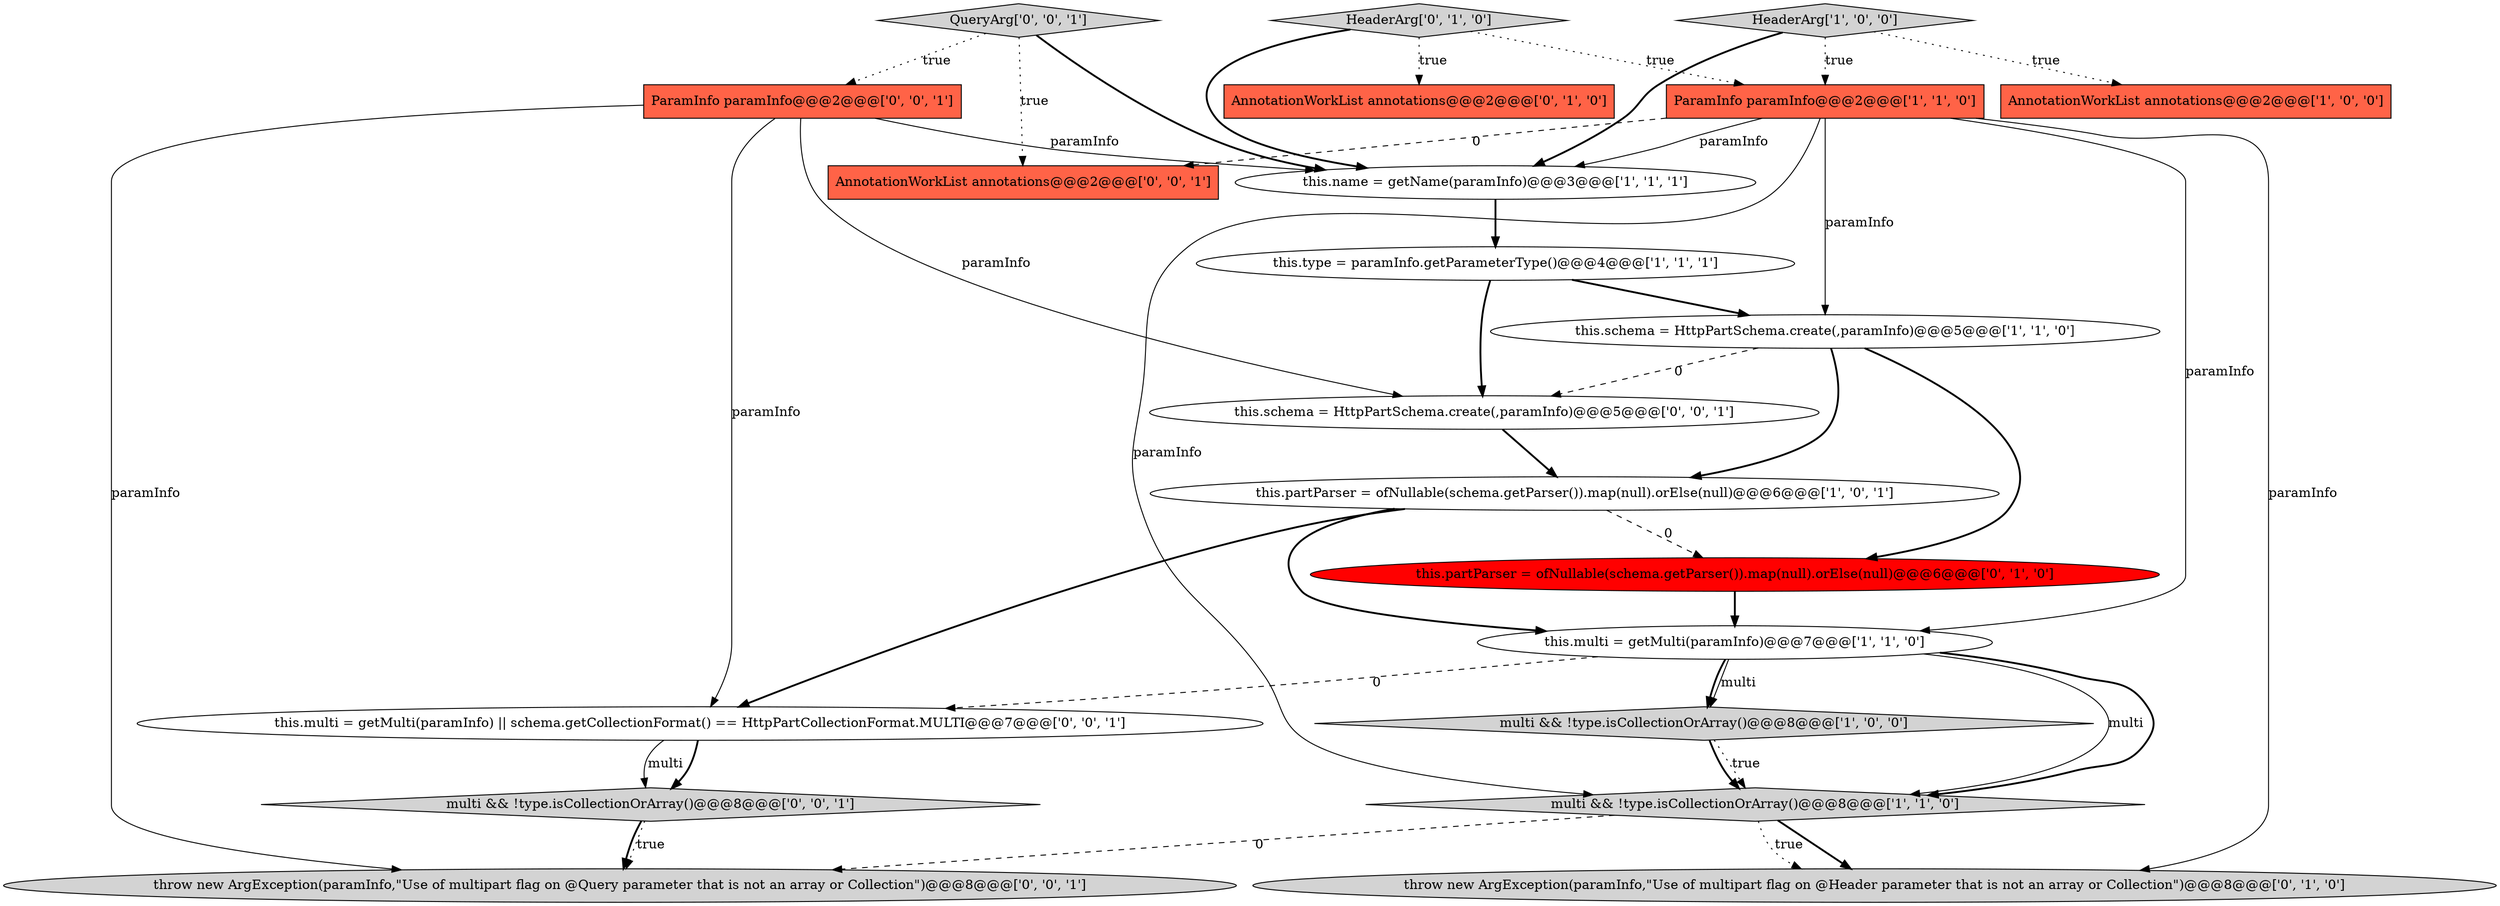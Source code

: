 digraph {
2 [style = filled, label = "this.type = paramInfo.getParameterType()@@@4@@@['1', '1', '1']", fillcolor = white, shape = ellipse image = "AAA0AAABBB1BBB"];
6 [style = filled, label = "HeaderArg['1', '0', '0']", fillcolor = lightgray, shape = diamond image = "AAA0AAABBB1BBB"];
1 [style = filled, label = "AnnotationWorkList annotations@@@2@@@['1', '0', '0']", fillcolor = tomato, shape = box image = "AAA0AAABBB1BBB"];
8 [style = filled, label = "multi && !type.isCollectionOrArray()@@@8@@@['1', '1', '0']", fillcolor = lightgray, shape = diamond image = "AAA0AAABBB1BBB"];
13 [style = filled, label = "HeaderArg['0', '1', '0']", fillcolor = lightgray, shape = diamond image = "AAA0AAABBB2BBB"];
15 [style = filled, label = "QueryArg['0', '0', '1']", fillcolor = lightgray, shape = diamond image = "AAA0AAABBB3BBB"];
10 [style = filled, label = "throw new ArgException(paramInfo,\"Use of multipart flag on @Header parameter that is not an array or Collection\")@@@8@@@['0', '1', '0']", fillcolor = lightgray, shape = ellipse image = "AAA0AAABBB2BBB"];
14 [style = filled, label = "this.multi = getMulti(paramInfo) || schema.getCollectionFormat() == HttpPartCollectionFormat.MULTI@@@7@@@['0', '0', '1']", fillcolor = white, shape = ellipse image = "AAA0AAABBB3BBB"];
20 [style = filled, label = "this.schema = HttpPartSchema.create(,paramInfo)@@@5@@@['0', '0', '1']", fillcolor = white, shape = ellipse image = "AAA0AAABBB3BBB"];
17 [style = filled, label = "throw new ArgException(paramInfo,\"Use of multipart flag on @Query parameter that is not an array or Collection\")@@@8@@@['0', '0', '1']", fillcolor = lightgray, shape = ellipse image = "AAA0AAABBB3BBB"];
12 [style = filled, label = "this.partParser = ofNullable(schema.getParser()).map(null).orElse(null)@@@6@@@['0', '1', '0']", fillcolor = red, shape = ellipse image = "AAA1AAABBB2BBB"];
3 [style = filled, label = "multi && !type.isCollectionOrArray()@@@8@@@['1', '0', '0']", fillcolor = lightgray, shape = diamond image = "AAA0AAABBB1BBB"];
7 [style = filled, label = "ParamInfo paramInfo@@@2@@@['1', '1', '0']", fillcolor = tomato, shape = box image = "AAA0AAABBB1BBB"];
5 [style = filled, label = "this.partParser = ofNullable(schema.getParser()).map(null).orElse(null)@@@6@@@['1', '0', '1']", fillcolor = white, shape = ellipse image = "AAA0AAABBB1BBB"];
18 [style = filled, label = "ParamInfo paramInfo@@@2@@@['0', '0', '1']", fillcolor = tomato, shape = box image = "AAA0AAABBB3BBB"];
19 [style = filled, label = "AnnotationWorkList annotations@@@2@@@['0', '0', '1']", fillcolor = tomato, shape = box image = "AAA0AAABBB3BBB"];
4 [style = filled, label = "this.schema = HttpPartSchema.create(,paramInfo)@@@5@@@['1', '1', '0']", fillcolor = white, shape = ellipse image = "AAA0AAABBB1BBB"];
11 [style = filled, label = "AnnotationWorkList annotations@@@2@@@['0', '1', '0']", fillcolor = tomato, shape = box image = "AAA0AAABBB2BBB"];
9 [style = filled, label = "this.name = getName(paramInfo)@@@3@@@['1', '1', '1']", fillcolor = white, shape = ellipse image = "AAA0AAABBB1BBB"];
0 [style = filled, label = "this.multi = getMulti(paramInfo)@@@7@@@['1', '1', '0']", fillcolor = white, shape = ellipse image = "AAA0AAABBB1BBB"];
16 [style = filled, label = "multi && !type.isCollectionOrArray()@@@8@@@['0', '0', '1']", fillcolor = lightgray, shape = diamond image = "AAA0AAABBB3BBB"];
0->3 [style = bold, label=""];
14->16 [style = bold, label=""];
8->10 [style = bold, label=""];
2->20 [style = bold, label=""];
5->12 [style = dashed, label="0"];
9->2 [style = bold, label=""];
16->17 [style = dotted, label="true"];
15->18 [style = dotted, label="true"];
6->1 [style = dotted, label="true"];
14->16 [style = solid, label="multi"];
18->9 [style = solid, label="paramInfo"];
18->14 [style = solid, label="paramInfo"];
7->9 [style = solid, label="paramInfo"];
5->14 [style = bold, label=""];
16->17 [style = bold, label=""];
8->10 [style = dotted, label="true"];
13->7 [style = dotted, label="true"];
2->4 [style = bold, label=""];
12->0 [style = bold, label=""];
20->5 [style = bold, label=""];
0->8 [style = solid, label="multi"];
0->14 [style = dashed, label="0"];
7->4 [style = solid, label="paramInfo"];
0->3 [style = solid, label="multi"];
5->0 [style = bold, label=""];
7->19 [style = dashed, label="0"];
4->20 [style = dashed, label="0"];
15->9 [style = bold, label=""];
15->19 [style = dotted, label="true"];
3->8 [style = bold, label=""];
0->8 [style = bold, label=""];
7->10 [style = solid, label="paramInfo"];
7->8 [style = solid, label="paramInfo"];
6->7 [style = dotted, label="true"];
4->12 [style = bold, label=""];
8->17 [style = dashed, label="0"];
13->11 [style = dotted, label="true"];
13->9 [style = bold, label=""];
6->9 [style = bold, label=""];
3->8 [style = dotted, label="true"];
4->5 [style = bold, label=""];
18->17 [style = solid, label="paramInfo"];
7->0 [style = solid, label="paramInfo"];
18->20 [style = solid, label="paramInfo"];
}
